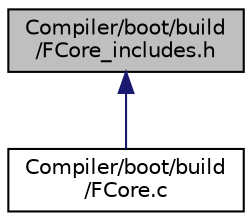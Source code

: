digraph "Compiler/boot/build/FCore_includes.h"
{
  edge [fontname="Helvetica",fontsize="10",labelfontname="Helvetica",labelfontsize="10"];
  node [fontname="Helvetica",fontsize="10",shape=record];
  Node12 [label="Compiler/boot/build\l/FCore_includes.h",height=0.2,width=0.4,color="black", fillcolor="grey75", style="filled", fontcolor="black"];
  Node12 -> Node13 [dir="back",color="midnightblue",fontsize="10",style="solid",fontname="Helvetica"];
  Node13 [label="Compiler/boot/build\l/FCore.c",height=0.2,width=0.4,color="black", fillcolor="white", style="filled",URL="$d2/d08/_f_core_8c.html"];
}
